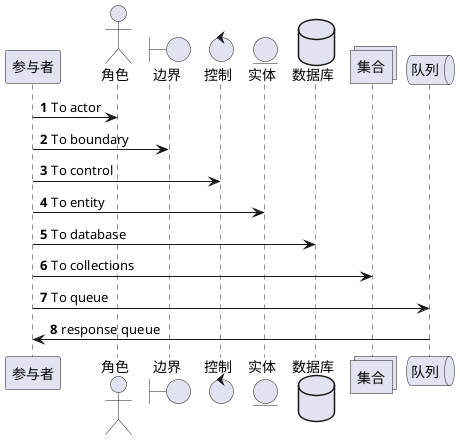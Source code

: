 @startuml
'https://plantuml.com/sequence-diagram

autonumber
skinparam responseMessageBelowArrow true
participant 参与者 as Foo
actor       角色       as Foo1
boundary    边界    as Foo2
control     控制     as Foo3
entity      实体      as Foo4
database    数据库    as Foo5
collections 集合 as Foo6
queue       队列       as Foo7
Foo -> Foo1 : To actor
Foo -> Foo2 : To boundary
Foo -> Foo3 : To control
Foo -> Foo4 : To entity
Foo -> Foo5 : To database
Foo -> Foo6 : To collections
Foo -> Foo7 : To queue
Foo7 -> Foo : response queue
@enduml